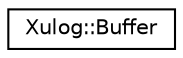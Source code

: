 digraph "Graphical Class Hierarchy"
{
 // LATEX_PDF_SIZE
  edge [fontname="Helvetica",fontsize="10",labelfontname="Helvetica",labelfontsize="10"];
  node [fontname="Helvetica",fontsize="10",shape=record];
  rankdir="LR";
  Node0 [label="Xulog::Buffer",height=0.2,width=0.4,color="black", fillcolor="white", style="filled",URL="$class_xulog_1_1_buffer.html",tooltip="异步日志缓冲区类"];
}
